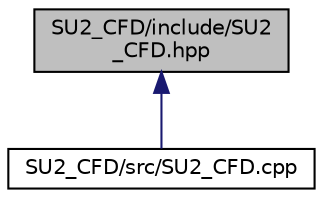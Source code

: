 digraph "SU2_CFD/include/SU2_CFD.hpp"
{
 // LATEX_PDF_SIZE
  edge [fontname="Helvetica",fontsize="10",labelfontname="Helvetica",labelfontsize="10"];
  node [fontname="Helvetica",fontsize="10",shape=record];
  Node1 [label="SU2_CFD/include/SU2\l_CFD.hpp",height=0.2,width=0.4,color="black", fillcolor="grey75", style="filled", fontcolor="black",tooltip="Headers of the main subroutines of the code SU2_CFD. The subroutines and functions are in the SU2_CFD..."];
  Node1 -> Node2 [dir="back",color="midnightblue",fontsize="10",style="solid",fontname="Helvetica"];
  Node2 [label="SU2_CFD/src/SU2_CFD.cpp",height=0.2,width=0.4,color="black", fillcolor="white", style="filled",URL="$SU2__CFD_8cpp.html",tooltip="Main file of the SU2 Computational Fluid Dynamics code."];
}
